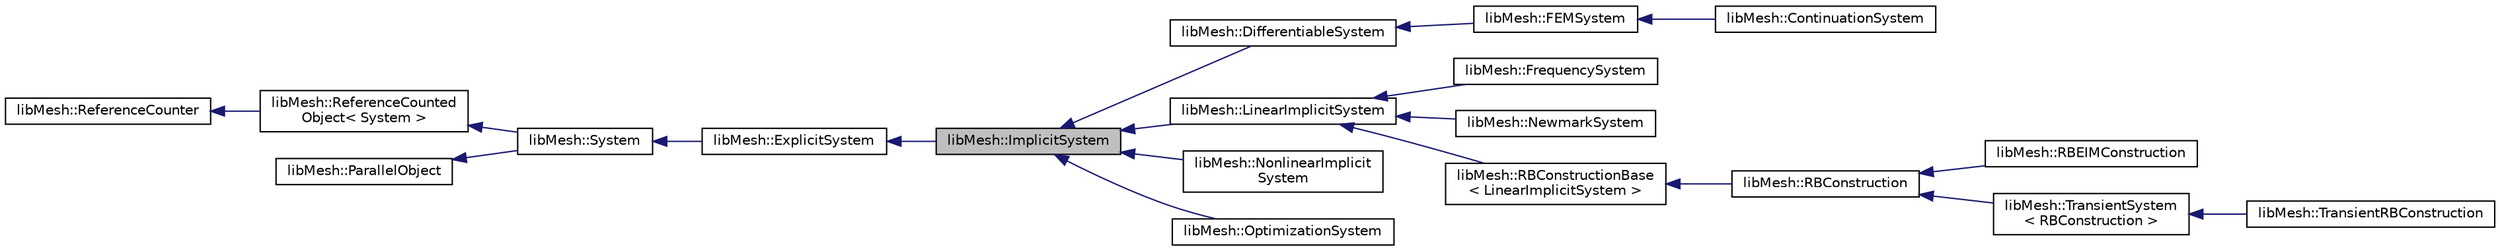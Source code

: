 digraph "libMesh::ImplicitSystem"
{
  edge [fontname="Helvetica",fontsize="10",labelfontname="Helvetica",labelfontsize="10"];
  node [fontname="Helvetica",fontsize="10",shape=record];
  rankdir="LR";
  Node1 [label="libMesh::ImplicitSystem",height=0.2,width=0.4,color="black", fillcolor="grey75", style="filled", fontcolor="black"];
  Node2 -> Node1 [dir="back",color="midnightblue",fontsize="10",style="solid",fontname="Helvetica"];
  Node2 [label="libMesh::ExplicitSystem",height=0.2,width=0.4,color="black", fillcolor="white", style="filled",URL="$classlibMesh_1_1ExplicitSystem.html"];
  Node3 -> Node2 [dir="back",color="midnightblue",fontsize="10",style="solid",fontname="Helvetica"];
  Node3 [label="libMesh::System",height=0.2,width=0.4,color="black", fillcolor="white", style="filled",URL="$classlibMesh_1_1System.html"];
  Node4 -> Node3 [dir="back",color="midnightblue",fontsize="10",style="solid",fontname="Helvetica"];
  Node4 [label="libMesh::ReferenceCounted\lObject\< System \>",height=0.2,width=0.4,color="black", fillcolor="white", style="filled",URL="$classlibMesh_1_1ReferenceCountedObject.html"];
  Node5 -> Node4 [dir="back",color="midnightblue",fontsize="10",style="solid",fontname="Helvetica"];
  Node5 [label="libMesh::ReferenceCounter",height=0.2,width=0.4,color="black", fillcolor="white", style="filled",URL="$classlibMesh_1_1ReferenceCounter.html",tooltip="Common base for all objects whose creations/destructions are counted. "];
  Node6 -> Node3 [dir="back",color="midnightblue",fontsize="10",style="solid",fontname="Helvetica"];
  Node6 [label="libMesh::ParallelObject",height=0.2,width=0.4,color="black", fillcolor="white", style="filled",URL="$classlibMesh_1_1ParallelObject.html"];
  Node1 -> Node7 [dir="back",color="midnightblue",fontsize="10",style="solid",fontname="Helvetica"];
  Node7 [label="libMesh::DifferentiableSystem",height=0.2,width=0.4,color="black", fillcolor="white", style="filled",URL="$classlibMesh_1_1DifferentiableSystem.html"];
  Node7 -> Node8 [dir="back",color="midnightblue",fontsize="10",style="solid",fontname="Helvetica"];
  Node8 [label="libMesh::FEMSystem",height=0.2,width=0.4,color="black", fillcolor="white", style="filled",URL="$classlibMesh_1_1FEMSystem.html"];
  Node8 -> Node9 [dir="back",color="midnightblue",fontsize="10",style="solid",fontname="Helvetica"];
  Node9 [label="libMesh::ContinuationSystem",height=0.2,width=0.4,color="black", fillcolor="white", style="filled",URL="$classlibMesh_1_1ContinuationSystem.html"];
  Node1 -> Node10 [dir="back",color="midnightblue",fontsize="10",style="solid",fontname="Helvetica"];
  Node10 [label="libMesh::LinearImplicitSystem",height=0.2,width=0.4,color="black", fillcolor="white", style="filled",URL="$classlibMesh_1_1LinearImplicitSystem.html"];
  Node10 -> Node11 [dir="back",color="midnightblue",fontsize="10",style="solid",fontname="Helvetica"];
  Node11 [label="libMesh::FrequencySystem",height=0.2,width=0.4,color="black", fillcolor="white", style="filled",URL="$classlibMesh_1_1FrequencySystem.html"];
  Node10 -> Node12 [dir="back",color="midnightblue",fontsize="10",style="solid",fontname="Helvetica"];
  Node12 [label="libMesh::NewmarkSystem",height=0.2,width=0.4,color="black", fillcolor="white", style="filled",URL="$classlibMesh_1_1NewmarkSystem.html"];
  Node10 -> Node13 [dir="back",color="midnightblue",fontsize="10",style="solid",fontname="Helvetica"];
  Node13 [label="libMesh::RBConstructionBase\l\< LinearImplicitSystem \>",height=0.2,width=0.4,color="black", fillcolor="white", style="filled",URL="$classlibMesh_1_1RBConstructionBase.html"];
  Node13 -> Node14 [dir="back",color="midnightblue",fontsize="10",style="solid",fontname="Helvetica"];
  Node14 [label="libMesh::RBConstruction",height=0.2,width=0.4,color="black", fillcolor="white", style="filled",URL="$classlibMesh_1_1RBConstruction.html"];
  Node14 -> Node15 [dir="back",color="midnightblue",fontsize="10",style="solid",fontname="Helvetica"];
  Node15 [label="libMesh::RBEIMConstruction",height=0.2,width=0.4,color="black", fillcolor="white", style="filled",URL="$classlibMesh_1_1RBEIMConstruction.html"];
  Node14 -> Node16 [dir="back",color="midnightblue",fontsize="10",style="solid",fontname="Helvetica"];
  Node16 [label="libMesh::TransientSystem\l\< RBConstruction \>",height=0.2,width=0.4,color="black", fillcolor="white", style="filled",URL="$classlibMesh_1_1TransientSystem.html"];
  Node16 -> Node17 [dir="back",color="midnightblue",fontsize="10",style="solid",fontname="Helvetica"];
  Node17 [label="libMesh::TransientRBConstruction",height=0.2,width=0.4,color="black", fillcolor="white", style="filled",URL="$classlibMesh_1_1TransientRBConstruction.html"];
  Node1 -> Node18 [dir="back",color="midnightblue",fontsize="10",style="solid",fontname="Helvetica"];
  Node18 [label="libMesh::NonlinearImplicit\lSystem",height=0.2,width=0.4,color="black", fillcolor="white", style="filled",URL="$classlibMesh_1_1NonlinearImplicitSystem.html"];
  Node1 -> Node19 [dir="back",color="midnightblue",fontsize="10",style="solid",fontname="Helvetica"];
  Node19 [label="libMesh::OptimizationSystem",height=0.2,width=0.4,color="black", fillcolor="white", style="filled",URL="$classlibMesh_1_1OptimizationSystem.html"];
}
